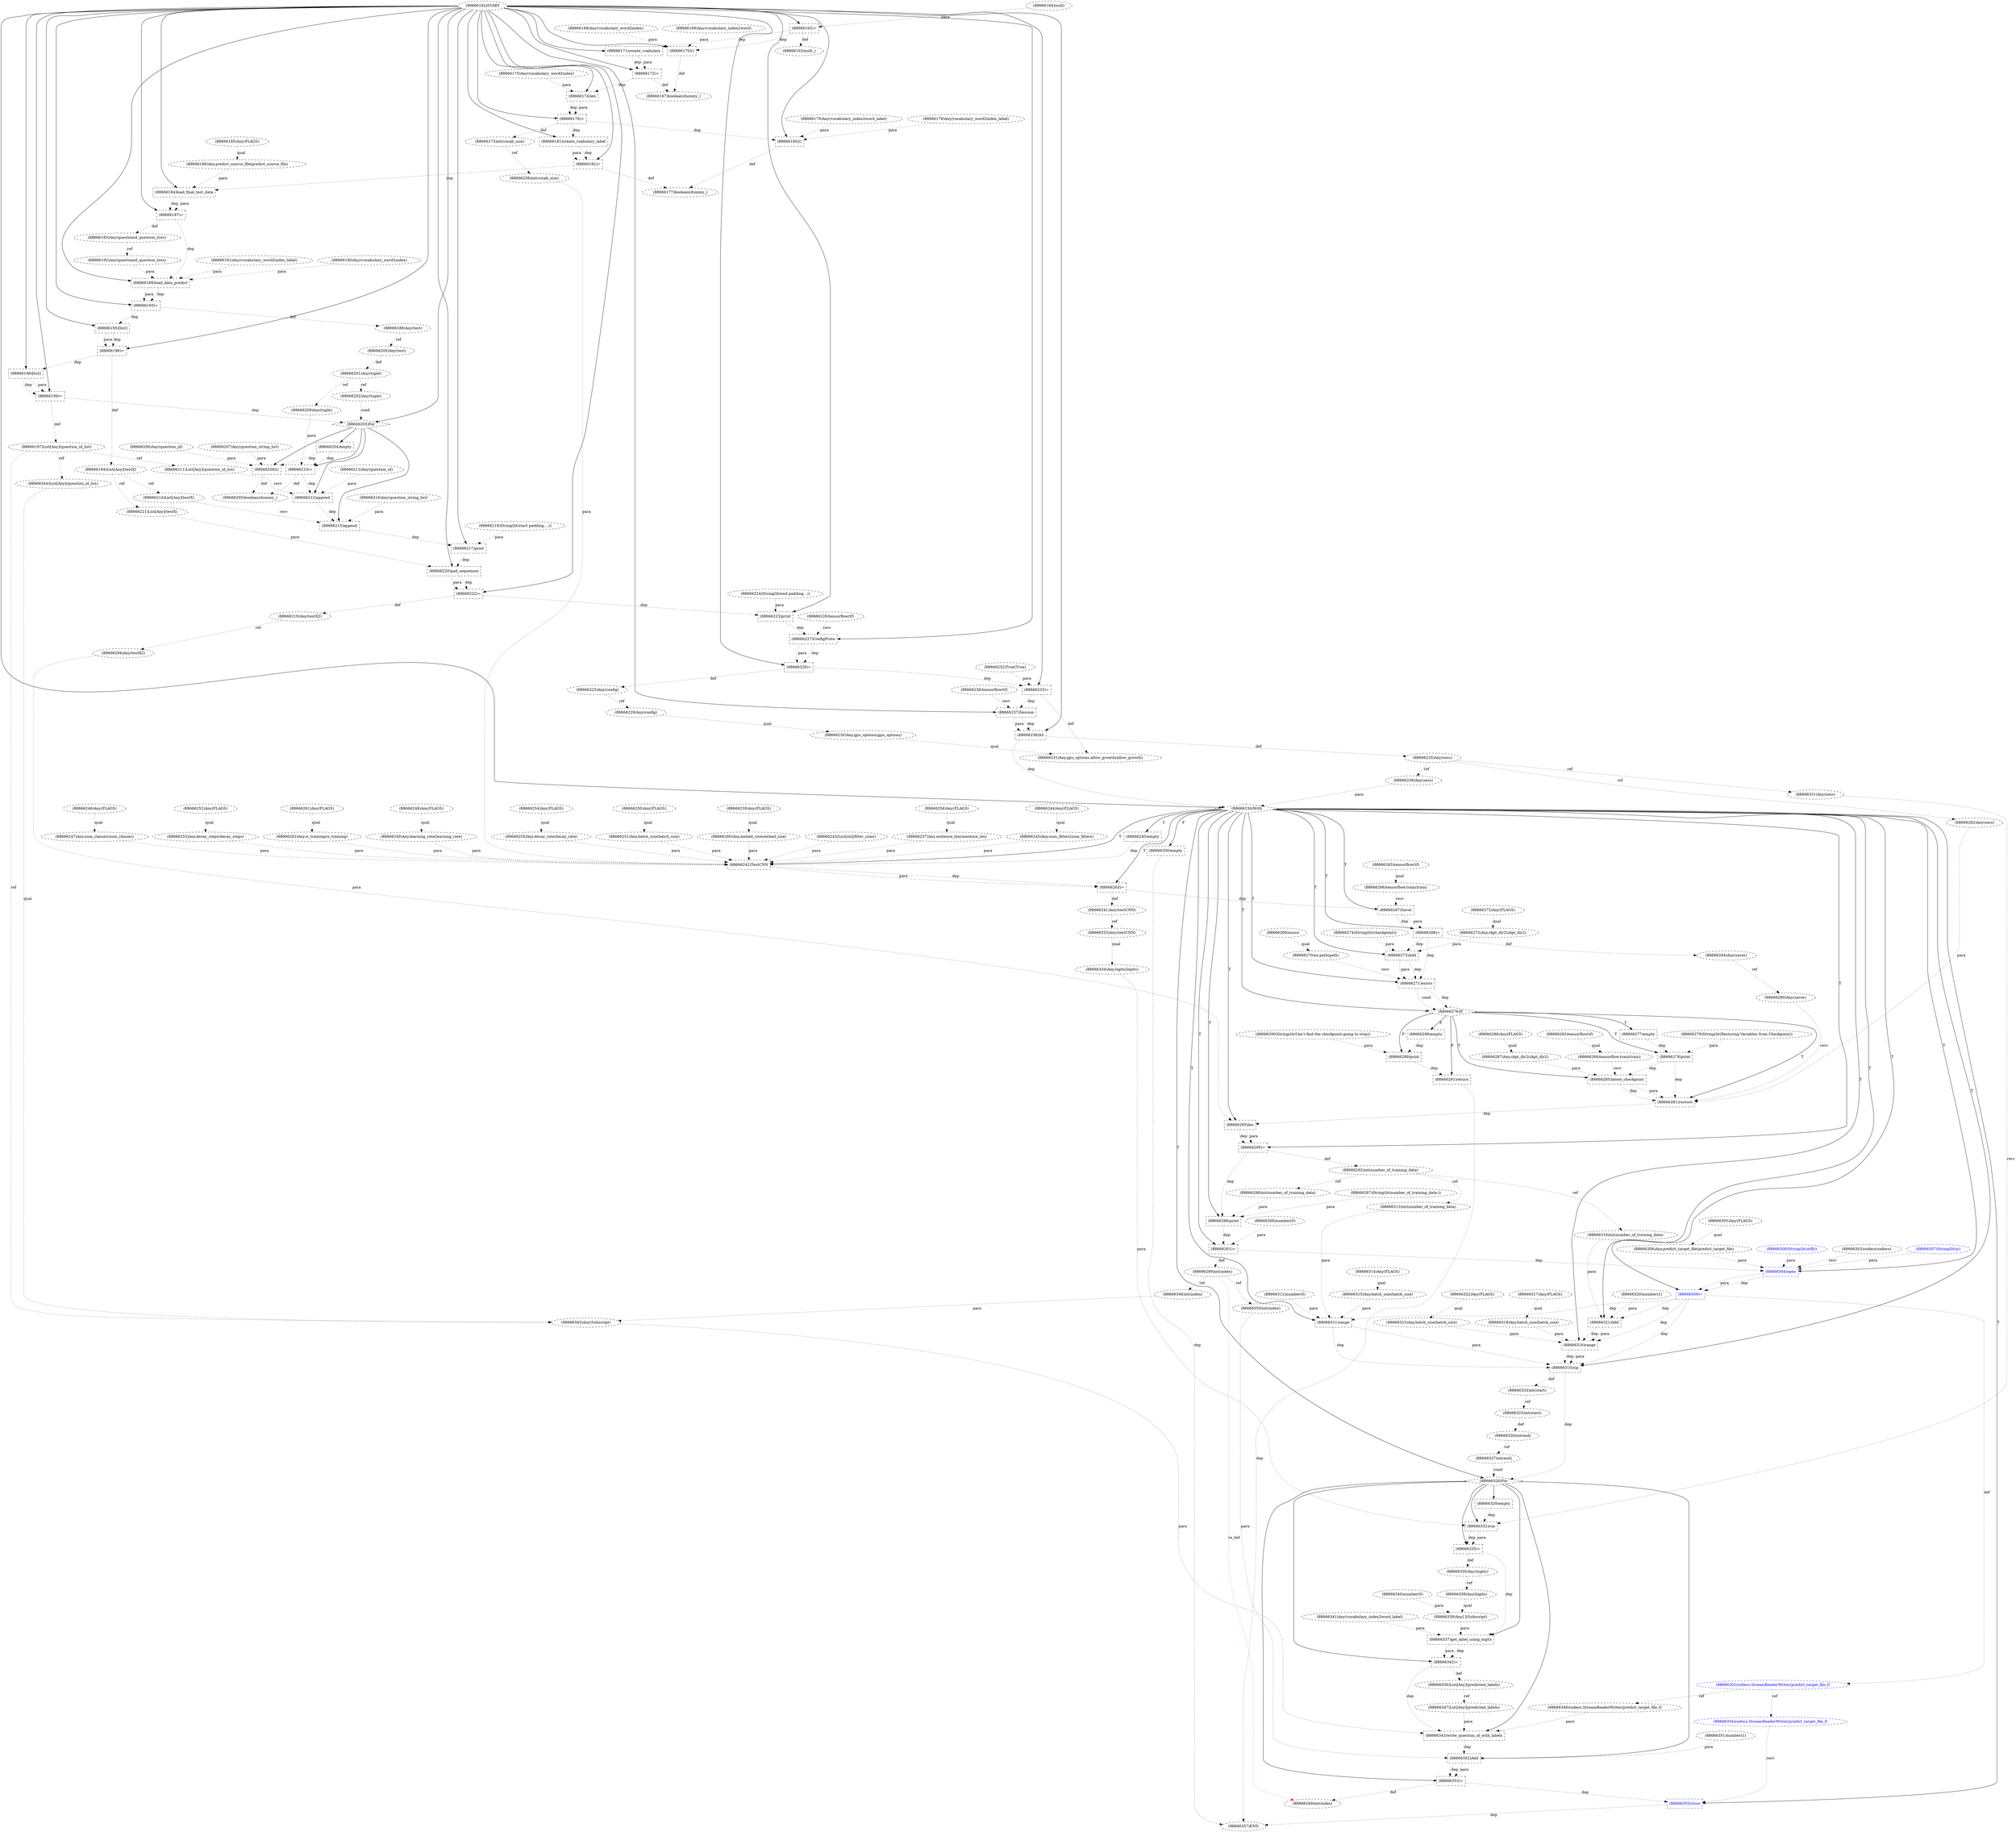 digraph G {
1 [label="(88666335)=" shape=box style=dashed]
2 [label="(88666271)exists" shape=box style=dashed]
3 [label="(88666195)[list]" shape=box style=dashed]
4 [label="(88666331)Any(sess)" shape=ellipse style=dashed]
5 [label="(88666314)Any(FLAGS)" shape=ellipse style=dashed]
6 [label="(88666163)null(_)" shape=ellipse style=dashed]
7 [label="(88666171)create_voabulary" shape=box style=dashed]
8 [label="(88666209)Any(tuple)" shape=ellipse style=dashed]
9 [label="(88666172)=" shape=box style=dashed]
10 [label="(88666218)String(lit(start padding....))" shape=ellipse style=dashed]
11 [label="(88666168)Any(vocabulary_word2index)" shape=ellipse style=dashed]
12 [label="(88666327)int(end)" shape=ellipse style=dashed]
13 [label="(88666170)()" shape=box style=dashed]
14 [label="(88666300)number(0)" shape=ellipse style=dashed]
15 [label="(88666305)Any(FLAGS)" shape=ellipse style=dashed]
16 [label="(88666315)Any.batch_size(batch_size)" shape=ellipse style=dashed]
17 [label="(88666306)Any.predict_target_file(predict_target_file)" shape=ellipse style=dashed]
18 [label="(88666330)Any(logits)" shape=ellipse style=dashed]
19 [label="(88666202)Any(tuple)" shape=ellipse style=dashed]
20 [label="(88666255)Any.decay_rate(decay_rate)" shape=ellipse style=dashed]
21 [label="(88666346)int(index)" shape=ellipse style=dashed]
22 [label="(88666214)List[Any](testX)" shape=ellipse style=dashed]
23 [label="(88666324)int(start)" shape=ellipse style=dashed]
24 [label="(88666233)=" shape=box style=dashed]
25 [label="(88666268)=" shape=box style=dashed]
26 [label="(88666179)Any(vocabulary_index2word_label)" shape=ellipse style=dashed]
27 [label="(88666345)Any(Subscript)" shape=ellipse style=dashed]
28 [label="(88666200)Any(test)" shape=ellipse style=dashed]
29 [label="(88666222)=" shape=box style=dashed]
30 [label="(88666289)print" shape=box style=dashed]
31 [label="(88666334)Any.logits(logits)" shape=ellipse style=dashed]
32 [label="(88666313)int(number_of_training_data)" shape=ellipse style=dashed]
33 [label="(88666240)empty" shape=box style=dashed]
34 [label="(88666333)Any(textCNN)" shape=ellipse style=dashed]
35 [label="(88666325)int(start)" shape=ellipse style=dashed]
36 [label="(88666261)Any(FLAGS)" shape=ellipse style=dashed]
37 [label="(88666267)Saver" shape=box style=dashed]
38 [label="(88666204)empty" shape=box style=dashed]
39 [label="(88666344)List[Any](question_id_list)" shape=ellipse style=dashed]
40 [label="(88666225)Any(config)" shape=ellipse style=dashed]
41 [label="(88666329)empty" shape=box style=dashed]
42 [label="(88666173)int(vocab_size)" shape=ellipse style=dashed]
43 [label="(88666226)tensorflow(tf)" shape=ellipse style=dashed]
44 [label="(88666235)Any(sess)" shape=ellipse style=dashed]
45 [label="(88666348)codecs.StreamReaderWriter(predict_target_file_f)" shape=ellipse style=dashed]
46 [label="(88666351)number(1)" shape=ellipse style=dashed]
47 [label="(88666211)List[Any](question_id_list)" shape=ellipse style=dashed]
48 [label="(88666246)Any(FLAGS)" shape=ellipse style=dashed]
49 [label="(88666238)AS" shape=box style=dashed]
50 [label="(88666182)=" shape=box style=dashed]
51 [label="(88666350)int(index)" shape=ellipse style=dashed]
52 [label="(88666175)Any(vocabulary_word2index)" shape=ellipse style=dashed]
53 [label="(88666287)Any.ckpt_dir2(ckpt_dir2)" shape=ellipse style=dashed]
54 [label="(88666299)int(index)" shape=ellipse style=dashed]
55 [label="(88666227)ConfigProto" shape=box style=dashed]
56 [label="(88666349)int(index)" shape=ellipse style=dashed]
57 [label="(88666249)Any.learning_rate(learning_rate)" shape=ellipse style=dashed]
58 [label="(88666234)With" shape=diamond style=dashed]
59 [label="(88666207)Any(question_string_list)" shape=ellipse style=dashed]
60 [label="(88666258)int(vocab_size)" shape=ellipse style=dashed]
61 [label="(88666332)run" shape=box style=dashed]
62 [label="(88666212)append" shape=box style=dashed]
63 [label="(88666177)boolean(dummy_)" shape=ellipse style=dashed]
64 [label="(88666293)len" shape=box style=dashed]
65 [label="(88666178)Any(vocabulary_word2index_label)" shape=ellipse style=dashed]
66 [label="(88666328)For" shape=diamond style=dashed]
67 [label="(88666319)int(number_of_training_data)" shape=ellipse style=dashed]
68 [label="(88666292)int(number_of_training_data)" shape=ellipse style=dashed]
69 [label="(88666230)Any.gpu_options(gpu_options)" shape=ellipse style=dashed]
70 [label="(88666224)String(lit(end padding...))" shape=ellipse style=dashed]
71 [label="(88666176)=" shape=box style=dashed]
72 [label="(88666304)open" shape=box style=dashed color=blue fontcolor=blue]
73 [label="(88666277)empty" shape=box style=dashed]
74 [label="(88666339)Any[.](Subscript)" shape=ellipse style=dashed]
75 [label="(88666308)String(lit(utf8))" shape=ellipse style=dashed color=blue fontcolor=blue]
76 [label="(88666221)List[Any](testX)" shape=ellipse style=dashed]
77 [label="(88666340)number(0)" shape=ellipse style=dashed]
78 [label="(88666285)latest_checkpoint" shape=box style=dashed]
79 [label="(88666184)load_final_test_data" shape=box style=dashed]
80 [label="(88666252)Any(FLAGS)" shape=ellipse style=dashed]
81 [label="(88666251)Any.batch_size(batch_size)" shape=ellipse style=dashed]
82 [label="(88666266)tensorflow.train(train)" shape=ellipse style=dashed]
83 [label="(88666272)Any(FLAGS)" shape=ellipse style=dashed]
84 [label="(88666192)Any(questionid_question_lists)" shape=ellipse style=dashed]
85 [label="(88666248)Any(FLAGS)" shape=ellipse style=dashed]
86 [label="(88666199)=" shape=box style=dashed]
87 [label="(88666269)os(os)" shape=ellipse style=dashed]
88 [label="(88666279)String(lit(Restoring Variables from Checkpoint))" shape=ellipse style=dashed]
89 [label="(88666188)Any(test)" shape=ellipse style=dashed]
90 [label="(88666265)tensorflow(tf)" shape=ellipse style=dashed]
91 [label="(88666197)List[Any](question_id_list)" shape=ellipse style=dashed]
92 [label="(88666198)[list]" shape=box style=dashed]
93 [label="(88666280)Any(saver)" shape=ellipse style=dashed]
94 [label="(88666228)=" shape=box style=dashed]
95 [label="(88666223)print" shape=box style=dashed]
96 [label="(88666259)Any(FLAGS)" shape=ellipse style=dashed]
97 [label="(88666208)()" shape=box style=dashed]
98 [label="(88666260)Any.embed_size(embed_size)" shape=ellipse style=dashed]
99 [label="(88666203)For" shape=diamond style=dashed]
100 [label="(88666337)get_label_using_logits" shape=box style=dashed]
101 [label="(88666254)Any(FLAGS)" shape=ellipse style=dashed]
102 [label="(88666323)Any.batch_size(batch_size)" shape=ellipse style=dashed]
103 [label="(88666310)zip" shape=box style=dashed]
104 [label="(88666229)Any(config)" shape=ellipse style=dashed]
105 [label="(88666309)=" shape=box style=dashed color=blue fontcolor=blue]
106 [label="(88666295)=" shape=box style=dashed]
107 [label="(88666236)tensorflow(tf)" shape=ellipse style=dashed]
108 [label="(88666217)print" shape=box style=dashed]
109 [label="(88666187)=" shape=box style=dashed]
110 [label="(88666219)Any(testX2)" shape=ellipse style=dashed]
111 [label="(88666257)Any.sentence_len(sentence_len)" shape=ellipse style=dashed]
112 [label="(88666276)If" shape=diamond style=dashed]
113 [label="(88666191)Any(vocabulary_word2index_label)" shape=ellipse style=dashed]
114 [label="(88666231)Any.gpu_options.allow_growth(allow_growth)" shape=ellipse style=dashed]
115 [label="(88666273)Any.ckpt_dir2(ckpt_dir2)" shape=ellipse style=dashed]
116 [label="(88666213)Any(question_id)" shape=ellipse style=dashed]
117 [label="(88666275)Add" shape=box style=dashed]
118 [label="(88666298)int(number_of_training_data)" shape=ellipse style=dashed]
119 [label="(88666282)Any(sess)" shape=ellipse style=dashed]
120 [label="(88666201)Any(tuple)" shape=ellipse style=dashed]
121 [label="(88666342)=" shape=box style=dashed]
122 [label="(88666242)TextCNN" shape=box style=dashed]
123 [label="(88666347)List[Any](predicted_labels)" shape=ellipse style=dashed]
124 [label="(88666174)len" shape=box style=dashed]
125 [label="(88666343)write_question_id_with_labels" shape=box style=dashed]
126 [label="(88666186)Any.predict_source_file(predict_source_file)" shape=ellipse style=dashed]
127 [label="(88666189)load_data_predict" shape=box style=dashed]
128 [label="(88666237)Session" shape=box style=dashed]
129 [label="(88666353)=" shape=box style=dashed]
130 [label="(88666196)=" shape=box style=dashed]
131 [label="(88666183)Any(questionid_question_lists)" shape=ellipse style=dashed]
132 [label="(88666286)Any(FLAGS)" shape=ellipse style=dashed]
133 [label="(88666180)()" shape=box style=dashed]
134 [label="(88666303)codecs(codecs)" shape=ellipse style=dashed]
135 [label="(88666256)Any(FLAGS)" shape=ellipse style=dashed]
136 [label="(88666284)tensorflow.train(train)" shape=ellipse style=dashed]
137 [label="(88666278)print" shape=box style=dashed]
138 [label="(88666245)Any.num_filters(num_filters)" shape=ellipse style=dashed]
139 [label="(88666263)=" shape=box style=dashed]
140 [label="(88666338)Any(logits)" shape=ellipse style=dashed]
141 [label="(88666297)String(lit(number_of_training_data:))" shape=ellipse style=dashed]
142 [label="(88666206)Any(question_id)" shape=ellipse style=dashed]
143 [label="(88666336)List[Any](predicted_labels)" shape=ellipse style=dashed]
144 [label="(88666302)codecs.StreamReaderWriter(predict_target_file_f)" shape=ellipse style=dashed color=blue fontcolor=blue]
145 [label="(88666181)create_voabulary_label" shape=box style=dashed]
146 [label="(88666241)Any(textCNN)" shape=ellipse style=dashed]
147 [label="(88666288)empty" shape=box style=dashed]
148 [label="(88666291)return" shape=box style=dashed]
149 [label="(88666317)Any(FLAGS)" shape=ellipse style=dashed]
150 [label="(88666341)Any(vocabulary_index2word_label)" shape=ellipse style=dashed]
151 [label="(88666247)Any.num_classes(num_classes)" shape=ellipse style=dashed]
152 [label="(88666216)Any(question_string_list)" shape=ellipse style=dashed]
153 [label="(88666283)tensorflow(tf)" shape=ellipse style=dashed]
154 [label="(88666239)Any(sess)" shape=ellipse style=dashed]
155 [label="(88666185)Any(FLAGS)" shape=ellipse style=dashed]
156 [label="(88666232)True(True)" shape=ellipse style=dashed]
157 [label="(88666294)Any(testX2)" shape=ellipse style=dashed]
158 [label="(88666167)boolean(dummy_)" shape=ellipse style=dashed]
159 [label="(88666253)Any.decay_steps(decay_steps)" shape=ellipse style=dashed]
160 [label="(88666321)Add" shape=box style=dashed]
161 [label="(88666264)Any(saver)" shape=ellipse style=dashed]
162 [label="(88666270)os.path(path)" shape=ellipse style=dashed]
163 [label="(88666165)=" shape=box style=dashed]
164 [label="(88666307)String(lit(a))" shape=ellipse style=dashed color=blue fontcolor=blue]
165 [label="(88666316)range" shape=box style=dashed]
166 [label="(88666356)empty" shape=box style=dashed]
167 [label="(88666290)String(lit(Can't find the checkpoint.going to stop))" shape=ellipse style=dashed]
168 [label="(88666322)Any(FLAGS)" shape=ellipse style=dashed]
169 [label="(88666210)=" shape=box style=dashed]
170 [label="(88666311)range" shape=box style=dashed]
171 [label="(88666205)boolean(dummy_)" shape=ellipse style=dashed]
172 [label="(88666220)pad_sequences" shape=box style=dashed]
173 [label="(88666250)Any(FLAGS)" shape=ellipse style=dashed]
174 [label="(88666296)print" shape=box style=dashed]
175 [label="(88666355)close" shape=box style=dashed color=blue fontcolor=blue]
176 [label="(88666243)List[int](filter_sizes)" shape=ellipse style=dashed]
177 [label="(88666215)append" shape=box style=dashed]
178 [label="(88666274)String(lit(checkpoint))" shape=ellipse style=dashed]
179 [label="(88666326)int(end)" shape=ellipse style=dashed]
180 [label="(88666262)Any.is_training(is_training)" shape=ellipse style=dashed]
181 [label="(88666318)Any.batch_size(batch_size)" shape=ellipse style=dashed]
182 [label="(88666352)Add" shape=box style=dashed]
183 [label="(88666357)END" style=dashed]
184 [label="(88666301)=" shape=box style=dashed]
185 [label="(88666312)number(0)" shape=ellipse style=dashed]
186 [label="(88666169)Any(vocabulary_index2word)" shape=ellipse style=dashed]
187 [label="(88666164)(null)" shape=ellipse style=dashed]
188 [label="(88666244)Any(FLAGS)" shape=ellipse style=dashed]
189 [label="(88666190)Any(vocabulary_word2index)" shape=ellipse style=dashed]
190 [label="(88666193)=" shape=box style=dashed]
191 [label="(88666162)START" style=dashed]
192 [label="(88666281)restore" shape=box style=dashed]
193 [label="(88666320)number(1)" shape=ellipse style=dashed]
194 [label="(88666354)codecs.StreamReaderWriter(predict_target_file_f)" shape=ellipse style=dashed color=blue fontcolor=blue]
195 [label="(88666194)List[Any](testX)" shape=ellipse style=dashed]
66 -> 1 [label="" style=solid];
61 -> 1 [label="dep" style=dotted];
61 -> 1 [label="para" style=dotted];
58 -> 2 [label="T"];
162 -> 2 [label="recv" style=dotted];
117 -> 2 [label="dep" style=dotted];
117 -> 2 [label="para" style=dotted];
25 -> 2 [label="dep" style=dotted];
191 -> 3 [label="" style=solid];
190 -> 3 [label="dep" style=dotted];
44 -> 4 [label="ref" style=dotted];
163 -> 6 [label="def" style=dotted];
191 -> 7 [label="" style=solid];
163 -> 7 [label="dep" style=dotted];
120 -> 8 [label="ref" style=dotted];
191 -> 9 [label="" style=solid];
7 -> 9 [label="dep" style=dotted];
7 -> 9 [label="para" style=dotted];
179 -> 12 [label="ref" style=dotted];
191 -> 13 [label="" style=solid];
11 -> 13 [label="para" style=dotted];
186 -> 13 [label="para" style=dotted];
163 -> 13 [label="dep" style=dotted];
5 -> 16 [label="qual" style=dotted];
15 -> 17 [label="qual" style=dotted];
1 -> 18 [label="def" style=dotted];
120 -> 19 [label="ref" style=dotted];
101 -> 20 [label="qual" style=dotted];
54 -> 21 [label="ref" style=dotted];
195 -> 22 [label="ref" style=dotted];
103 -> 23 [label="def" style=dotted];
191 -> 24 [label="" style=solid];
156 -> 24 [label="para" style=dotted];
94 -> 24 [label="dep" style=dotted];
58 -> 25 [label="T"];
37 -> 25 [label="dep" style=dotted];
37 -> 25 [label="para" style=dotted];
39 -> 27 [label="qual" style=dotted];
21 -> 27 [label="para" style=dotted];
91 -> 27 [label="ref" style=dotted];
89 -> 28 [label="ref" style=dotted];
191 -> 29 [label="" style=solid];
172 -> 29 [label="dep" style=dotted];
172 -> 29 [label="para" style=dotted];
112 -> 30 [label="F"];
167 -> 30 [label="para" style=dotted];
147 -> 30 [label="dep" style=dotted];
34 -> 31 [label="qual" style=dotted];
68 -> 32 [label="ref" style=dotted];
58 -> 33 [label="T"];
146 -> 34 [label="ref" style=dotted];
23 -> 35 [label="ref" style=dotted];
58 -> 37 [label="T"];
82 -> 37 [label="recv" style=dotted];
139 -> 37 [label="dep" style=dotted];
99 -> 38 [label="" style=solid];
91 -> 39 [label="ref" style=dotted];
94 -> 40 [label="def" style=dotted];
66 -> 41 [label="" style=solid];
71 -> 42 [label="def" style=dotted];
49 -> 44 [label="def" style=dotted];
144 -> 45 [label="ref" style=dotted];
91 -> 47 [label="ref" style=dotted];
191 -> 49 [label="" style=solid];
128 -> 49 [label="dep" style=dotted];
128 -> 49 [label="para" style=dotted];
191 -> 50 [label="" style=solid];
145 -> 50 [label="dep" style=dotted];
145 -> 50 [label="para" style=dotted];
54 -> 51 [label="ref" style=dotted];
132 -> 53 [label="qual" style=dotted];
184 -> 54 [label="def" style=dotted];
191 -> 55 [label="" style=solid];
43 -> 55 [label="recv" style=dotted];
95 -> 55 [label="dep" style=dotted];
129 -> 56 [label="def" style=dotted];
54 -> 56 [label="re_def" style=dotted color=red];
85 -> 57 [label="qual" style=dotted];
191 -> 58 [label="" style=solid];
49 -> 58 [label="dep" style=dotted];
154 -> 58 [label="para" style=dotted];
42 -> 60 [label="ref" style=dotted];
66 -> 61 [label="" style=solid];
4 -> 61 [label="recv" style=dotted];
31 -> 61 [label="para" style=dotted];
41 -> 61 [label="dep" style=dotted];
99 -> 62 [label="" style=solid];
47 -> 62 [label="recv" style=dotted];
116 -> 62 [label="para" style=dotted];
169 -> 62 [label="dep" style=dotted];
133 -> 63 [label="def" style=dotted];
50 -> 63 [label="def" style=dotted];
58 -> 64 [label="T"];
157 -> 64 [label="para" style=dotted];
192 -> 64 [label="dep" style=dotted];
58 -> 66 [label="T"];
103 -> 66 [label="dep" style=dotted];
12 -> 66 [label="cond" style=dotted];
68 -> 67 [label="ref" style=dotted];
106 -> 68 [label="def" style=dotted];
104 -> 69 [label="qual" style=dotted];
191 -> 71 [label="" style=solid];
124 -> 71 [label="dep" style=dotted];
124 -> 71 [label="para" style=dotted];
58 -> 72 [label="T"];
134 -> 72 [label="recv" style=dotted];
17 -> 72 [label="para" style=dotted];
164 -> 72 [label="para" style=dotted];
75 -> 72 [label="para" style=dotted];
184 -> 72 [label="dep" style=dotted];
112 -> 73 [label="T"];
140 -> 74 [label="qual" style=dotted];
77 -> 74 [label="para" style=dotted];
195 -> 76 [label="ref" style=dotted];
112 -> 78 [label="T"];
136 -> 78 [label="recv" style=dotted];
53 -> 78 [label="para" style=dotted];
137 -> 78 [label="dep" style=dotted];
191 -> 79 [label="" style=solid];
126 -> 79 [label="para" style=dotted];
50 -> 79 [label="dep" style=dotted];
173 -> 81 [label="qual" style=dotted];
90 -> 82 [label="qual" style=dotted];
131 -> 84 [label="ref" style=dotted];
191 -> 86 [label="" style=solid];
92 -> 86 [label="dep" style=dotted];
92 -> 86 [label="para" style=dotted];
190 -> 89 [label="def" style=dotted];
86 -> 91 [label="def" style=dotted];
191 -> 92 [label="" style=solid];
130 -> 92 [label="dep" style=dotted];
161 -> 93 [label="ref" style=dotted];
191 -> 94 [label="" style=solid];
55 -> 94 [label="dep" style=dotted];
55 -> 94 [label="para" style=dotted];
191 -> 95 [label="" style=solid];
70 -> 95 [label="para" style=dotted];
29 -> 95 [label="dep" style=dotted];
99 -> 97 [label="" style=solid];
142 -> 97 [label="para" style=dotted];
59 -> 97 [label="para" style=dotted];
38 -> 97 [label="dep" style=dotted];
96 -> 98 [label="qual" style=dotted];
191 -> 99 [label="" style=solid];
19 -> 99 [label="cond" style=dotted];
86 -> 99 [label="dep" style=dotted];
66 -> 100 [label="" style=solid];
74 -> 100 [label="para" style=dotted];
150 -> 100 [label="para" style=dotted];
1 -> 100 [label="dep" style=dotted];
168 -> 102 [label="qual" style=dotted];
58 -> 103 [label="T"];
170 -> 103 [label="dep" style=dotted];
170 -> 103 [label="para" style=dotted];
165 -> 103 [label="dep" style=dotted];
165 -> 103 [label="para" style=dotted];
105 -> 103 [label="dep" style=dotted];
40 -> 104 [label="ref" style=dotted];
58 -> 105 [label="T"];
72 -> 105 [label="dep" style=dotted];
72 -> 105 [label="para" style=dotted];
58 -> 106 [label="T"];
64 -> 106 [label="dep" style=dotted];
64 -> 106 [label="para" style=dotted];
191 -> 108 [label="" style=solid];
10 -> 108 [label="para" style=dotted];
177 -> 108 [label="dep" style=dotted];
191 -> 109 [label="" style=solid];
79 -> 109 [label="dep" style=dotted];
79 -> 109 [label="para" style=dotted];
29 -> 110 [label="def" style=dotted];
135 -> 111 [label="qual" style=dotted];
58 -> 112 [label="T"];
2 -> 112 [label="dep" style=dotted];
2 -> 112 [label="cond" style=dotted];
69 -> 114 [label="qual" style=dotted];
24 -> 114 [label="def" style=dotted];
83 -> 115 [label="qual" style=dotted];
58 -> 117 [label="T"];
115 -> 117 [label="para" style=dotted];
178 -> 117 [label="para" style=dotted];
25 -> 117 [label="dep" style=dotted];
68 -> 118 [label="ref" style=dotted];
44 -> 119 [label="ref" style=dotted];
28 -> 120 [label="def" style=dotted];
66 -> 121 [label="" style=solid];
100 -> 121 [label="dep" style=dotted];
100 -> 121 [label="para" style=dotted];
58 -> 122 [label="T"];
176 -> 122 [label="para" style=dotted];
138 -> 122 [label="para" style=dotted];
151 -> 122 [label="para" style=dotted];
57 -> 122 [label="para" style=dotted];
81 -> 122 [label="para" style=dotted];
159 -> 122 [label="para" style=dotted];
20 -> 122 [label="para" style=dotted];
111 -> 122 [label="para" style=dotted];
60 -> 122 [label="para" style=dotted];
98 -> 122 [label="para" style=dotted];
180 -> 122 [label="para" style=dotted];
33 -> 122 [label="dep" style=dotted];
143 -> 123 [label="ref" style=dotted];
191 -> 124 [label="" style=solid];
52 -> 124 [label="para" style=dotted];
9 -> 124 [label="dep" style=dotted];
66 -> 125 [label="" style=solid];
27 -> 125 [label="para" style=dotted];
123 -> 125 [label="para" style=dotted];
45 -> 125 [label="para" style=dotted];
121 -> 125 [label="dep" style=dotted];
155 -> 126 [label="qual" style=dotted];
191 -> 127 [label="" style=solid];
189 -> 127 [label="para" style=dotted];
113 -> 127 [label="para" style=dotted];
84 -> 127 [label="para" style=dotted];
109 -> 127 [label="dep" style=dotted];
191 -> 128 [label="" style=solid];
107 -> 128 [label="recv" style=dotted];
24 -> 128 [label="dep" style=dotted];
66 -> 129 [label="" style=solid];
182 -> 129 [label="dep" style=dotted];
182 -> 129 [label="para" style=dotted];
191 -> 130 [label="" style=solid];
3 -> 130 [label="dep" style=dotted];
3 -> 130 [label="para" style=dotted];
109 -> 131 [label="def" style=dotted];
191 -> 133 [label="" style=solid];
65 -> 133 [label="para" style=dotted];
26 -> 133 [label="para" style=dotted];
71 -> 133 [label="dep" style=dotted];
153 -> 136 [label="qual" style=dotted];
112 -> 137 [label="T"];
88 -> 137 [label="para" style=dotted];
73 -> 137 [label="dep" style=dotted];
188 -> 138 [label="qual" style=dotted];
58 -> 139 [label="T"];
122 -> 139 [label="dep" style=dotted];
122 -> 139 [label="para" style=dotted];
18 -> 140 [label="ref" style=dotted];
121 -> 143 [label="def" style=dotted];
105 -> 144 [label="def" style=dotted];
191 -> 145 [label="" style=solid];
71 -> 145 [label="dep" style=dotted];
139 -> 146 [label="def" style=dotted];
112 -> 147 [label="F"];
112 -> 148 [label="F"];
30 -> 148 [label="dep" style=dotted];
48 -> 151 [label="qual" style=dotted];
44 -> 154 [label="ref" style=dotted];
110 -> 157 [label="ref" style=dotted];
13 -> 158 [label="def" style=dotted];
9 -> 158 [label="def" style=dotted];
80 -> 159 [label="qual" style=dotted];
58 -> 160 [label="T"];
67 -> 160 [label="para" style=dotted];
193 -> 160 [label="para" style=dotted];
105 -> 160 [label="dep" style=dotted];
25 -> 161 [label="def" style=dotted];
87 -> 162 [label="qual" style=dotted];
191 -> 163 [label="" style=solid];
187 -> 163 [label="para" style=dotted];
58 -> 165 [label="T"];
181 -> 165 [label="para" style=dotted];
160 -> 165 [label="dep" style=dotted];
160 -> 165 [label="para" style=dotted];
102 -> 165 [label="para" style=dotted];
105 -> 165 [label="dep" style=dotted];
58 -> 166 [label="F"];
99 -> 169 [label="" style=solid];
8 -> 169 [label="para" style=dotted];
38 -> 169 [label="dep" style=dotted];
58 -> 170 [label="T"];
185 -> 170 [label="para" style=dotted];
32 -> 170 [label="para" style=dotted];
16 -> 170 [label="para" style=dotted];
105 -> 170 [label="dep" style=dotted];
97 -> 171 [label="def" style=dotted];
169 -> 171 [label="def" style=dotted];
191 -> 172 [label="" style=solid];
76 -> 172 [label="para" style=dotted];
108 -> 172 [label="dep" style=dotted];
58 -> 174 [label="T"];
141 -> 174 [label="para" style=dotted];
118 -> 174 [label="para" style=dotted];
106 -> 174 [label="dep" style=dotted];
58 -> 175 [label="T"];
194 -> 175 [label="recv" style=dotted];
129 -> 175 [label="dep" style=dotted];
99 -> 177 [label="" style=solid];
22 -> 177 [label="recv" style=dotted];
152 -> 177 [label="para" style=dotted];
62 -> 177 [label="dep" style=dotted];
35 -> 179 [label="def" style=dotted];
36 -> 180 [label="qual" style=dotted];
149 -> 181 [label="qual" style=dotted];
66 -> 182 [label="" style=solid];
51 -> 182 [label="para" style=dotted];
46 -> 182 [label="para" style=dotted];
125 -> 182 [label="dep" style=dotted];
148 -> 183 [label="dep" style=dotted];
175 -> 183 [label="dep" style=dotted];
166 -> 183 [label="dep" style=dotted];
58 -> 184 [label="T"];
14 -> 184 [label="para" style=dotted];
174 -> 184 [label="dep" style=dotted];
191 -> 190 [label="" style=solid];
127 -> 190 [label="dep" style=dotted];
127 -> 190 [label="para" style=dotted];
112 -> 192 [label="T"];
93 -> 192 [label="recv" style=dotted];
119 -> 192 [label="para" style=dotted];
78 -> 192 [label="dep" style=dotted];
78 -> 192 [label="para" style=dotted];
137 -> 192 [label="dep" style=dotted];
144 -> 194 [label="ref" style=dotted];
130 -> 195 [label="def" style=dotted];
}